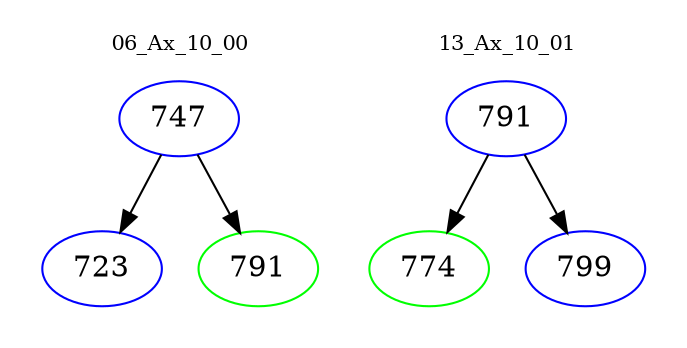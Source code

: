 digraph{
subgraph cluster_0 {
color = white
label = "06_Ax_10_00";
fontsize=10;
T0_747 [label="747", color="blue"]
T0_747 -> T0_723 [color="black"]
T0_723 [label="723", color="blue"]
T0_747 -> T0_791 [color="black"]
T0_791 [label="791", color="green"]
}
subgraph cluster_1 {
color = white
label = "13_Ax_10_01";
fontsize=10;
T1_791 [label="791", color="blue"]
T1_791 -> T1_774 [color="black"]
T1_774 [label="774", color="green"]
T1_791 -> T1_799 [color="black"]
T1_799 [label="799", color="blue"]
}
}
